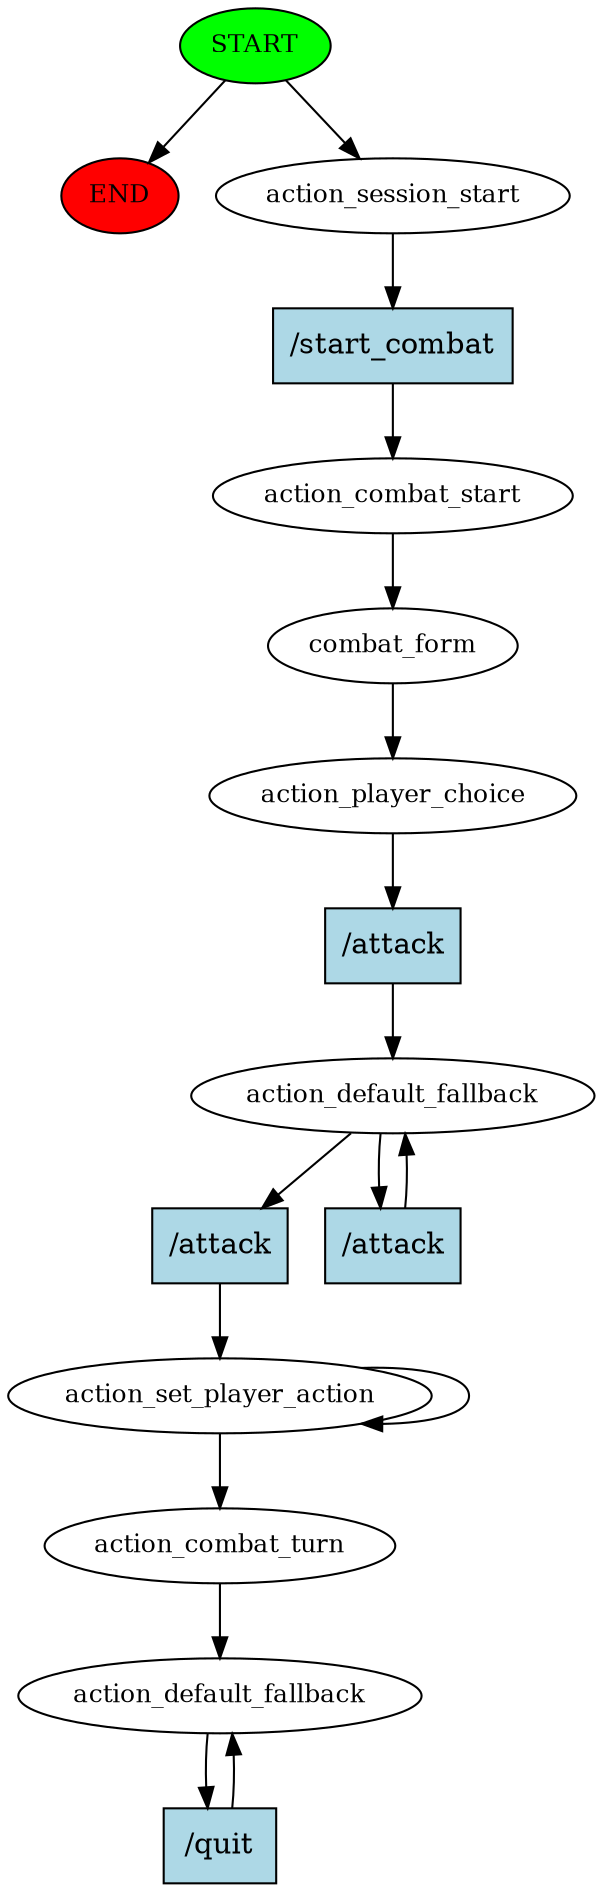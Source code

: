 digraph  {
0 [class="start active", fillcolor=green, fontsize=12, label=START, style=filled];
"-1" [class=end, fillcolor=red, fontsize=12, label=END, style=filled];
1 [class=active, fontsize=12, label=action_session_start];
2 [class=active, fontsize=12, label=action_combat_start];
3 [class=active, fontsize=12, label=combat_form];
4 [class=active, fontsize=12, label=action_player_choice];
5 [class=active, fontsize=12, label=action_default_fallback];
7 [class=active, fontsize=12, label=action_set_player_action];
9 [class=active, fontsize=12, label=action_combat_turn];
10 [class="active dashed", fontsize=12, label=action_default_fallback];
12 [class="intent active", fillcolor=lightblue, label="/start_combat", shape=rect, style=filled];
13 [class="intent active", fillcolor=lightblue, label="/attack", shape=rect, style=filled];
14 [class="intent active", fillcolor=lightblue, label="/attack", shape=rect, style=filled];
15 [class="intent active", fillcolor=lightblue, label="/attack", shape=rect, style=filled];
16 [class="intent active", fillcolor=lightblue, label="/quit", shape=rect, style=filled];
0 -> "-1"  [class="", key=NONE, label=""];
0 -> 1  [class=active, key=NONE, label=""];
1 -> 12  [class=active, key=0];
2 -> 3  [class=active, key=NONE, label=""];
3 -> 4  [class=active, key=NONE, label=""];
4 -> 13  [class=active, key=0];
5 -> 14  [class=active, key=0];
5 -> 15  [class=active, key=0];
7 -> 9  [class=active, key=NONE, label=""];
7 -> 7  [class=active, key=NONE, label=""];
9 -> 10  [class=active, key=NONE, label=""];
10 -> 16  [class=active, key=0];
12 -> 2  [class=active, key=0];
13 -> 5  [class=active, key=0];
14 -> 7  [class=active, key=0];
15 -> 5  [class=active, key=0];
16 -> 10  [class=active, key=0];
}
